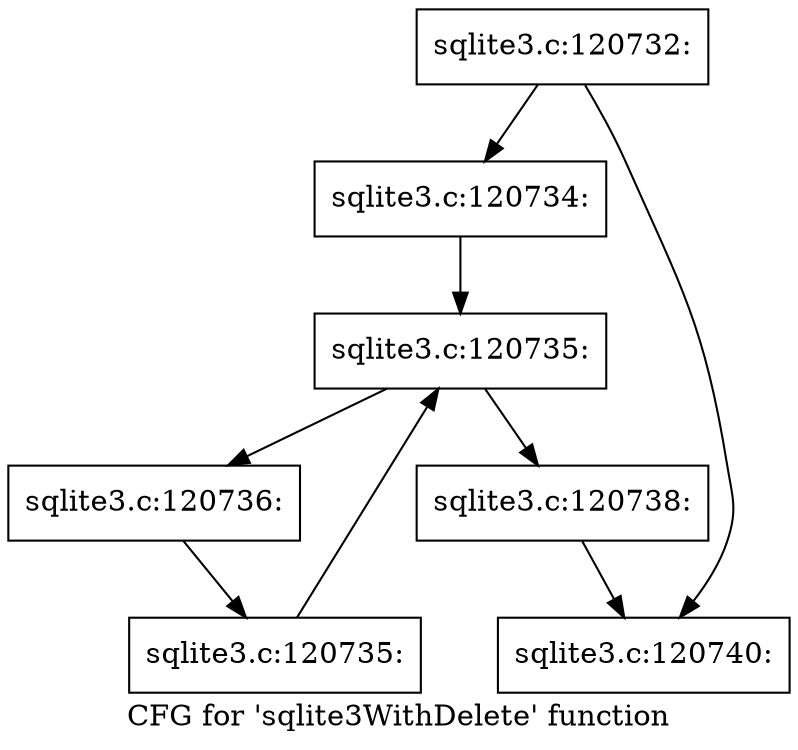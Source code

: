 digraph "CFG for 'sqlite3WithDelete' function" {
	label="CFG for 'sqlite3WithDelete' function";

	Node0x55c0f7fb5d90 [shape=record,label="{sqlite3.c:120732:}"];
	Node0x55c0f7fb5d90 -> Node0x55c0f7fb61d0;
	Node0x55c0f7fb5d90 -> Node0x55c0f7fb6220;
	Node0x55c0f7fb61d0 [shape=record,label="{sqlite3.c:120734:}"];
	Node0x55c0f7fb61d0 -> Node0x55c0f7fb90e0;
	Node0x55c0f7fb90e0 [shape=record,label="{sqlite3.c:120735:}"];
	Node0x55c0f7fb90e0 -> Node0x55c0f7fb9220;
	Node0x55c0f7fb90e0 -> Node0x55c0f7fb8f30;
	Node0x55c0f7fb9220 [shape=record,label="{sqlite3.c:120736:}"];
	Node0x55c0f7fb9220 -> Node0x55c0f7fb9190;
	Node0x55c0f7fb9190 [shape=record,label="{sqlite3.c:120735:}"];
	Node0x55c0f7fb9190 -> Node0x55c0f7fb90e0;
	Node0x55c0f7fb8f30 [shape=record,label="{sqlite3.c:120738:}"];
	Node0x55c0f7fb8f30 -> Node0x55c0f7fb6220;
	Node0x55c0f7fb6220 [shape=record,label="{sqlite3.c:120740:}"];
}
